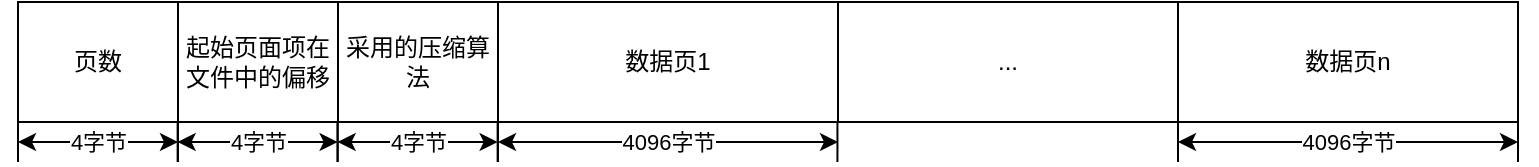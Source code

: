 <mxfile version="21.3.2" type="github">
  <diagram name="第 1 页" id="xx_ICXSG2NaE5fbNV9Lb">
    <mxGraphModel dx="600" dy="326" grid="1" gridSize="10" guides="1" tooltips="1" connect="1" arrows="1" fold="1" page="1" pageScale="1" pageWidth="1169" pageHeight="827" math="0" shadow="0">
      <root>
        <mxCell id="0" />
        <mxCell id="1" parent="0" />
        <mxCell id="UPNSN5LG6Qy9II8emMVJ-1" value="页数" style="rounded=0;whiteSpace=wrap;html=1;" vertex="1" parent="1">
          <mxGeometry x="40" y="90" width="80" height="60" as="geometry" />
        </mxCell>
        <mxCell id="UPNSN5LG6Qy9II8emMVJ-5" value="起始页面项在&lt;br&gt;文件中的偏移" style="rounded=0;whiteSpace=wrap;html=1;" vertex="1" parent="1">
          <mxGeometry x="120" y="90" width="80" height="60" as="geometry" />
        </mxCell>
        <mxCell id="UPNSN5LG6Qy9II8emMVJ-6" value="采用的压缩算法" style="rounded=0;whiteSpace=wrap;html=1;" vertex="1" parent="1">
          <mxGeometry x="200" y="90" width="80" height="60" as="geometry" />
        </mxCell>
        <mxCell id="UPNSN5LG6Qy9II8emMVJ-7" value="数据页1" style="rounded=0;whiteSpace=wrap;html=1;" vertex="1" parent="1">
          <mxGeometry x="280" y="90" width="170" height="60" as="geometry" />
        </mxCell>
        <mxCell id="UPNSN5LG6Qy9II8emMVJ-9" value="" style="endArrow=none;html=1;rounded=0;" edge="1" parent="1">
          <mxGeometry width="50" height="50" relative="1" as="geometry">
            <mxPoint x="40" y="170" as="sourcePoint" />
            <mxPoint x="40" y="150" as="targetPoint" />
          </mxGeometry>
        </mxCell>
        <mxCell id="UPNSN5LG6Qy9II8emMVJ-10" value="" style="endArrow=none;html=1;rounded=0;" edge="1" parent="1">
          <mxGeometry width="50" height="50" relative="1" as="geometry">
            <mxPoint x="120" y="170" as="sourcePoint" />
            <mxPoint x="120" y="150" as="targetPoint" />
          </mxGeometry>
        </mxCell>
        <mxCell id="UPNSN5LG6Qy9II8emMVJ-11" value="4字节" style="endArrow=classic;startArrow=classic;html=1;rounded=0;" edge="1" parent="1">
          <mxGeometry width="50" height="50" relative="1" as="geometry">
            <mxPoint x="40" y="160" as="sourcePoint" />
            <mxPoint x="120" y="160" as="targetPoint" />
          </mxGeometry>
        </mxCell>
        <mxCell id="UPNSN5LG6Qy9II8emMVJ-14" value="" style="endArrow=none;html=1;rounded=0;" edge="1" parent="1">
          <mxGeometry width="50" height="50" relative="1" as="geometry">
            <mxPoint x="280" y="170" as="sourcePoint" />
            <mxPoint x="280" y="150" as="targetPoint" />
          </mxGeometry>
        </mxCell>
        <mxCell id="UPNSN5LG6Qy9II8emMVJ-15" value="" style="endArrow=none;html=1;rounded=0;" edge="1" parent="1">
          <mxGeometry width="50" height="50" relative="1" as="geometry">
            <mxPoint x="620" y="170" as="sourcePoint" />
            <mxPoint x="620" y="150" as="targetPoint" />
          </mxGeometry>
        </mxCell>
        <mxCell id="UPNSN5LG6Qy9II8emMVJ-16" value="4096字节" style="endArrow=classic;startArrow=classic;html=1;rounded=0;" edge="1" parent="1">
          <mxGeometry width="50" height="50" relative="1" as="geometry">
            <mxPoint x="280" y="160" as="sourcePoint" />
            <mxPoint x="450" y="160" as="targetPoint" />
            <Array as="points">
              <mxPoint x="360" y="160" />
            </Array>
          </mxGeometry>
        </mxCell>
        <mxCell id="UPNSN5LG6Qy9II8emMVJ-17" value="..." style="rounded=0;whiteSpace=wrap;html=1;" vertex="1" parent="1">
          <mxGeometry x="450" y="90" width="170" height="60" as="geometry" />
        </mxCell>
        <mxCell id="UPNSN5LG6Qy9II8emMVJ-18" value="" style="endArrow=none;html=1;rounded=0;" edge="1" parent="1">
          <mxGeometry width="50" height="50" relative="1" as="geometry">
            <mxPoint x="620" y="170" as="sourcePoint" />
            <mxPoint x="620" y="150" as="targetPoint" />
          </mxGeometry>
        </mxCell>
        <mxCell id="UPNSN5LG6Qy9II8emMVJ-19" value="" style="endArrow=none;html=1;rounded=0;" edge="1" parent="1">
          <mxGeometry width="50" height="50" relative="1" as="geometry">
            <mxPoint x="790" y="170" as="sourcePoint" />
            <mxPoint x="790" y="150" as="targetPoint" />
          </mxGeometry>
        </mxCell>
        <mxCell id="UPNSN5LG6Qy9II8emMVJ-20" value="4096字节" style="endArrow=classic;startArrow=classic;html=1;rounded=0;" edge="1" parent="1">
          <mxGeometry width="50" height="50" relative="1" as="geometry">
            <mxPoint x="620" y="160" as="sourcePoint" />
            <mxPoint x="790" y="160" as="targetPoint" />
            <Array as="points">
              <mxPoint x="700" y="160" />
            </Array>
          </mxGeometry>
        </mxCell>
        <mxCell id="UPNSN5LG6Qy9II8emMVJ-24" value="" style="endArrow=none;html=1;rounded=0;" edge="1" parent="1">
          <mxGeometry width="50" height="50" relative="1" as="geometry">
            <mxPoint x="119.81" y="170" as="sourcePoint" />
            <mxPoint x="119.81" y="150" as="targetPoint" />
          </mxGeometry>
        </mxCell>
        <mxCell id="UPNSN5LG6Qy9II8emMVJ-25" value="" style="endArrow=none;html=1;rounded=0;" edge="1" parent="1">
          <mxGeometry width="50" height="50" relative="1" as="geometry">
            <mxPoint x="199.81" y="170" as="sourcePoint" />
            <mxPoint x="199.81" y="150" as="targetPoint" />
          </mxGeometry>
        </mxCell>
        <mxCell id="UPNSN5LG6Qy9II8emMVJ-26" value="4字节" style="endArrow=classic;startArrow=classic;html=1;rounded=0;" edge="1" parent="1">
          <mxGeometry width="50" height="50" relative="1" as="geometry">
            <mxPoint x="119.81" y="160" as="sourcePoint" />
            <mxPoint x="199.81" y="160" as="targetPoint" />
          </mxGeometry>
        </mxCell>
        <mxCell id="UPNSN5LG6Qy9II8emMVJ-27" value="" style="endArrow=none;html=1;rounded=0;" edge="1" parent="1">
          <mxGeometry width="50" height="50" relative="1" as="geometry">
            <mxPoint x="199.81" y="170" as="sourcePoint" />
            <mxPoint x="199.81" y="150" as="targetPoint" />
          </mxGeometry>
        </mxCell>
        <mxCell id="UPNSN5LG6Qy9II8emMVJ-28" value="" style="endArrow=none;html=1;rounded=0;" edge="1" parent="1">
          <mxGeometry width="50" height="50" relative="1" as="geometry">
            <mxPoint x="279.81" y="170" as="sourcePoint" />
            <mxPoint x="279.81" y="150" as="targetPoint" />
          </mxGeometry>
        </mxCell>
        <mxCell id="UPNSN5LG6Qy9II8emMVJ-29" value="4字节" style="endArrow=classic;startArrow=classic;html=1;rounded=0;" edge="1" parent="1">
          <mxGeometry width="50" height="50" relative="1" as="geometry">
            <mxPoint x="199.81" y="160" as="sourcePoint" />
            <mxPoint x="279.81" y="160" as="targetPoint" />
          </mxGeometry>
        </mxCell>
        <mxCell id="UPNSN5LG6Qy9II8emMVJ-30" value="数据页n" style="rounded=0;whiteSpace=wrap;html=1;" vertex="1" parent="1">
          <mxGeometry x="620" y="90" width="170" height="60" as="geometry" />
        </mxCell>
        <mxCell id="UPNSN5LG6Qy9II8emMVJ-32" value="" style="endArrow=none;html=1;rounded=0;" edge="1" parent="1">
          <mxGeometry width="50" height="50" relative="1" as="geometry">
            <mxPoint x="449.72" y="170" as="sourcePoint" />
            <mxPoint x="449.72" y="150" as="targetPoint" />
          </mxGeometry>
        </mxCell>
      </root>
    </mxGraphModel>
  </diagram>
</mxfile>
